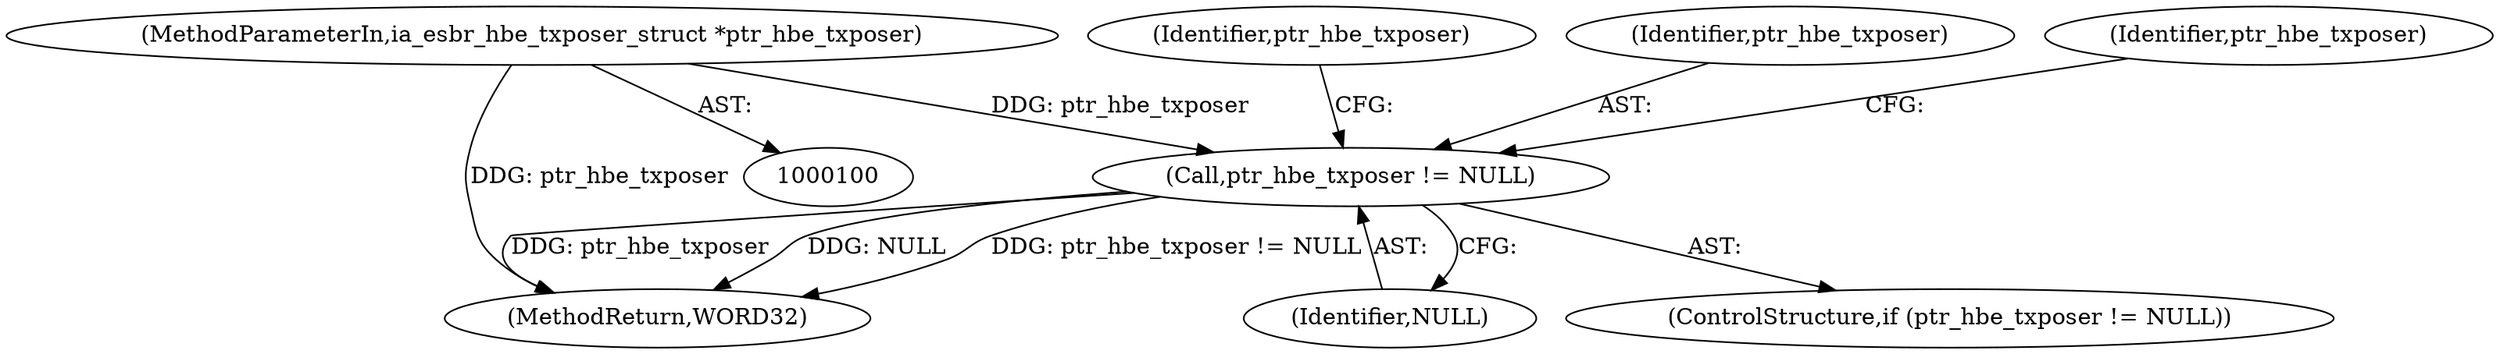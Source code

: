 digraph "0_Android_04e8cd58f075bec5892e369c8deebca9c67e855c_4@pointer" {
"1000111" [label="(Call,ptr_hbe_txposer != NULL)"];
"1000101" [label="(MethodParameterIn,ia_esbr_hbe_txposer_struct *ptr_hbe_txposer)"];
"1000113" [label="(Identifier,NULL)"];
"1000571" [label="(MethodReturn,WORD32)"];
"1000117" [label="(Identifier,ptr_hbe_txposer)"];
"1000112" [label="(Identifier,ptr_hbe_txposer)"];
"1000111" [label="(Call,ptr_hbe_txposer != NULL)"];
"1000110" [label="(ControlStructure,if (ptr_hbe_txposer != NULL))"];
"1000562" [label="(Identifier,ptr_hbe_txposer)"];
"1000101" [label="(MethodParameterIn,ia_esbr_hbe_txposer_struct *ptr_hbe_txposer)"];
"1000111" -> "1000110"  [label="AST: "];
"1000111" -> "1000113"  [label="CFG: "];
"1000112" -> "1000111"  [label="AST: "];
"1000113" -> "1000111"  [label="AST: "];
"1000117" -> "1000111"  [label="CFG: "];
"1000562" -> "1000111"  [label="CFG: "];
"1000111" -> "1000571"  [label="DDG: ptr_hbe_txposer"];
"1000111" -> "1000571"  [label="DDG: NULL"];
"1000111" -> "1000571"  [label="DDG: ptr_hbe_txposer != NULL"];
"1000101" -> "1000111"  [label="DDG: ptr_hbe_txposer"];
"1000101" -> "1000100"  [label="AST: "];
"1000101" -> "1000571"  [label="DDG: ptr_hbe_txposer"];
}
